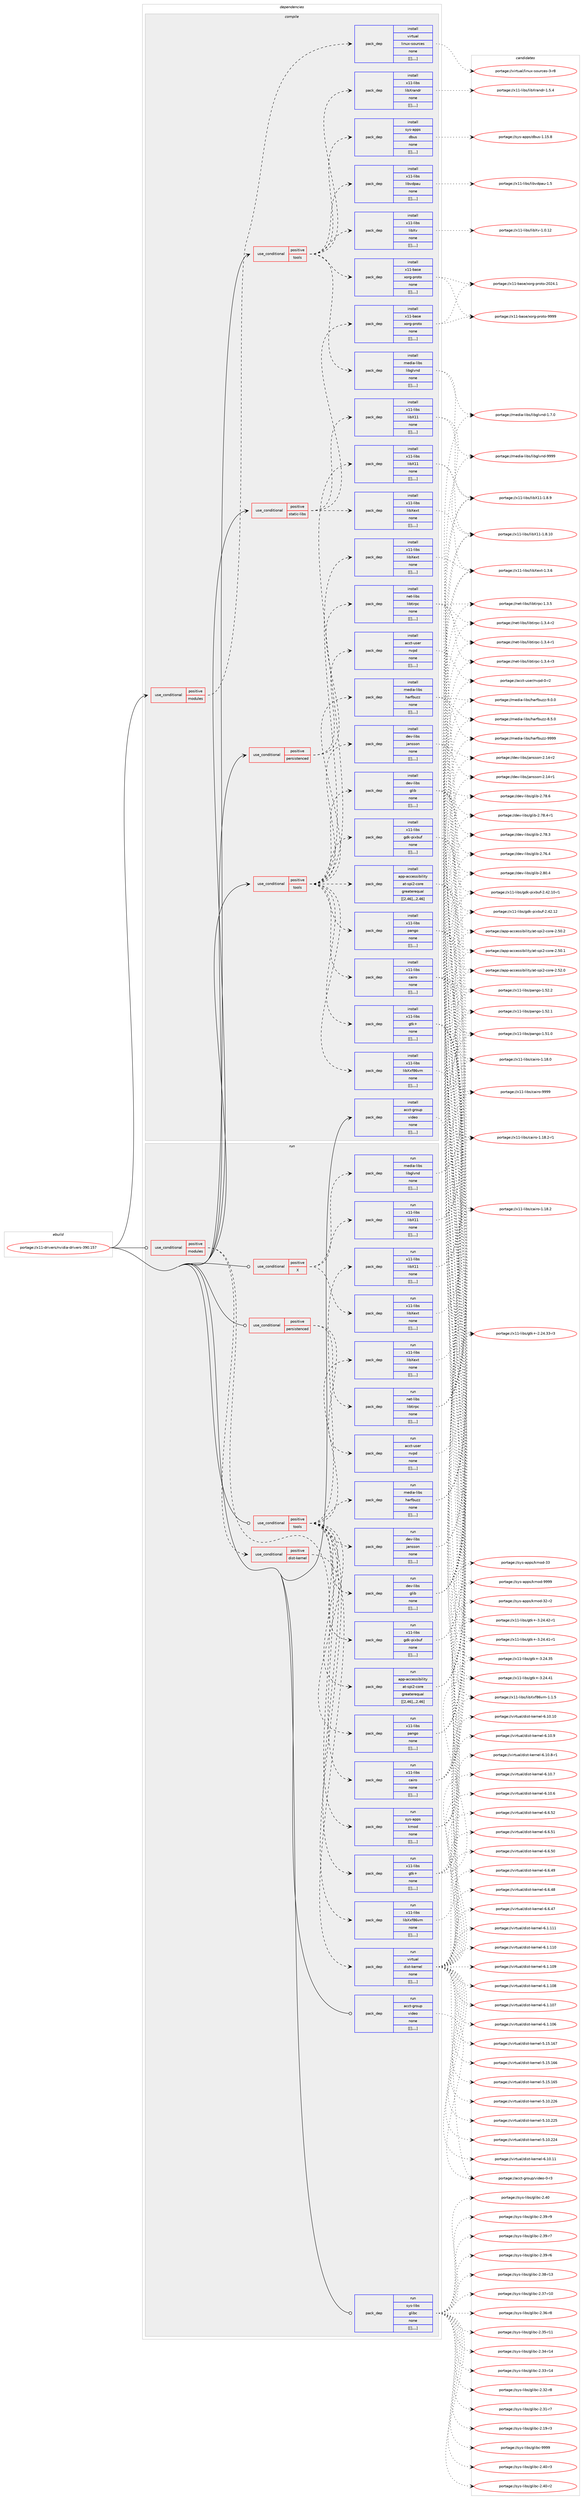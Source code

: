 digraph prolog {

# *************
# Graph options
# *************

newrank=true;
concentrate=true;
compound=true;
graph [rankdir=LR,fontname=Helvetica,fontsize=10,ranksep=1.5];#, ranksep=2.5, nodesep=0.2];
edge  [arrowhead=vee];
node  [fontname=Helvetica,fontsize=10];

# **********
# The ebuild
# **********

subgraph cluster_leftcol {
color=gray;
label=<<i>ebuild</i>>;
id [label="portage://x11-drivers/nvidia-drivers-390.157", color=red, width=4, href="../x11-drivers/nvidia-drivers-390.157.svg"];
}

# ****************
# The dependencies
# ****************

subgraph cluster_midcol {
color=gray;
label=<<i>dependencies</i>>;
subgraph cluster_compile {
fillcolor="#eeeeee";
style=filled;
label=<<i>compile</i>>;
subgraph cond126677 {
dependency470226 [label=<<TABLE BORDER="0" CELLBORDER="1" CELLSPACING="0" CELLPADDING="4"><TR><TD ROWSPAN="3" CELLPADDING="10">use_conditional</TD></TR><TR><TD>positive</TD></TR><TR><TD>modules</TD></TR></TABLE>>, shape=none, color=red];
subgraph pack340152 {
dependency470227 [label=<<TABLE BORDER="0" CELLBORDER="1" CELLSPACING="0" CELLPADDING="4" WIDTH="220"><TR><TD ROWSPAN="6" CELLPADDING="30">pack_dep</TD></TR><TR><TD WIDTH="110">install</TD></TR><TR><TD>virtual</TD></TR><TR><TD>linux-sources</TD></TR><TR><TD>none</TD></TR><TR><TD>[[],,,,]</TD></TR></TABLE>>, shape=none, color=blue];
}
dependency470226:e -> dependency470227:w [weight=20,style="dashed",arrowhead="vee"];
}
id:e -> dependency470226:w [weight=20,style="solid",arrowhead="vee"];
subgraph cond126678 {
dependency470228 [label=<<TABLE BORDER="0" CELLBORDER="1" CELLSPACING="0" CELLPADDING="4"><TR><TD ROWSPAN="3" CELLPADDING="10">use_conditional</TD></TR><TR><TD>positive</TD></TR><TR><TD>persistenced</TD></TR></TABLE>>, shape=none, color=red];
subgraph pack340153 {
dependency470229 [label=<<TABLE BORDER="0" CELLBORDER="1" CELLSPACING="0" CELLPADDING="4" WIDTH="220"><TR><TD ROWSPAN="6" CELLPADDING="30">pack_dep</TD></TR><TR><TD WIDTH="110">install</TD></TR><TR><TD>acct-user</TD></TR><TR><TD>nvpd</TD></TR><TR><TD>none</TD></TR><TR><TD>[[],,,,]</TD></TR></TABLE>>, shape=none, color=blue];
}
dependency470228:e -> dependency470229:w [weight=20,style="dashed",arrowhead="vee"];
subgraph pack340154 {
dependency470230 [label=<<TABLE BORDER="0" CELLBORDER="1" CELLSPACING="0" CELLPADDING="4" WIDTH="220"><TR><TD ROWSPAN="6" CELLPADDING="30">pack_dep</TD></TR><TR><TD WIDTH="110">install</TD></TR><TR><TD>net-libs</TD></TR><TR><TD>libtirpc</TD></TR><TR><TD>none</TD></TR><TR><TD>[[],,,,]</TD></TR></TABLE>>, shape=none, color=blue];
}
dependency470228:e -> dependency470230:w [weight=20,style="dashed",arrowhead="vee"];
}
id:e -> dependency470228:w [weight=20,style="solid",arrowhead="vee"];
subgraph cond126679 {
dependency470231 [label=<<TABLE BORDER="0" CELLBORDER="1" CELLSPACING="0" CELLPADDING="4"><TR><TD ROWSPAN="3" CELLPADDING="10">use_conditional</TD></TR><TR><TD>positive</TD></TR><TR><TD>static-libs</TD></TR></TABLE>>, shape=none, color=red];
subgraph pack340155 {
dependency470232 [label=<<TABLE BORDER="0" CELLBORDER="1" CELLSPACING="0" CELLPADDING="4" WIDTH="220"><TR><TD ROWSPAN="6" CELLPADDING="30">pack_dep</TD></TR><TR><TD WIDTH="110">install</TD></TR><TR><TD>x11-base</TD></TR><TR><TD>xorg-proto</TD></TR><TR><TD>none</TD></TR><TR><TD>[[],,,,]</TD></TR></TABLE>>, shape=none, color=blue];
}
dependency470231:e -> dependency470232:w [weight=20,style="dashed",arrowhead="vee"];
subgraph pack340156 {
dependency470233 [label=<<TABLE BORDER="0" CELLBORDER="1" CELLSPACING="0" CELLPADDING="4" WIDTH="220"><TR><TD ROWSPAN="6" CELLPADDING="30">pack_dep</TD></TR><TR><TD WIDTH="110">install</TD></TR><TR><TD>x11-libs</TD></TR><TR><TD>libX11</TD></TR><TR><TD>none</TD></TR><TR><TD>[[],,,,]</TD></TR></TABLE>>, shape=none, color=blue];
}
dependency470231:e -> dependency470233:w [weight=20,style="dashed",arrowhead="vee"];
subgraph pack340157 {
dependency470234 [label=<<TABLE BORDER="0" CELLBORDER="1" CELLSPACING="0" CELLPADDING="4" WIDTH="220"><TR><TD ROWSPAN="6" CELLPADDING="30">pack_dep</TD></TR><TR><TD WIDTH="110">install</TD></TR><TR><TD>x11-libs</TD></TR><TR><TD>libXext</TD></TR><TR><TD>none</TD></TR><TR><TD>[[],,,,]</TD></TR></TABLE>>, shape=none, color=blue];
}
dependency470231:e -> dependency470234:w [weight=20,style="dashed",arrowhead="vee"];
}
id:e -> dependency470231:w [weight=20,style="solid",arrowhead="vee"];
subgraph cond126680 {
dependency470235 [label=<<TABLE BORDER="0" CELLBORDER="1" CELLSPACING="0" CELLPADDING="4"><TR><TD ROWSPAN="3" CELLPADDING="10">use_conditional</TD></TR><TR><TD>positive</TD></TR><TR><TD>tools</TD></TR></TABLE>>, shape=none, color=red];
subgraph pack340158 {
dependency470236 [label=<<TABLE BORDER="0" CELLBORDER="1" CELLSPACING="0" CELLPADDING="4" WIDTH="220"><TR><TD ROWSPAN="6" CELLPADDING="30">pack_dep</TD></TR><TR><TD WIDTH="110">install</TD></TR><TR><TD>app-accessibility</TD></TR><TR><TD>at-spi2-core</TD></TR><TR><TD>greaterequal</TD></TR><TR><TD>[[2,46],,,2.46]</TD></TR></TABLE>>, shape=none, color=blue];
}
dependency470235:e -> dependency470236:w [weight=20,style="dashed",arrowhead="vee"];
subgraph pack340159 {
dependency470237 [label=<<TABLE BORDER="0" CELLBORDER="1" CELLSPACING="0" CELLPADDING="4" WIDTH="220"><TR><TD ROWSPAN="6" CELLPADDING="30">pack_dep</TD></TR><TR><TD WIDTH="110">install</TD></TR><TR><TD>dev-libs</TD></TR><TR><TD>glib</TD></TR><TR><TD>none</TD></TR><TR><TD>[[],,,,]</TD></TR></TABLE>>, shape=none, color=blue];
}
dependency470235:e -> dependency470237:w [weight=20,style="dashed",arrowhead="vee"];
subgraph pack340160 {
dependency470238 [label=<<TABLE BORDER="0" CELLBORDER="1" CELLSPACING="0" CELLPADDING="4" WIDTH="220"><TR><TD ROWSPAN="6" CELLPADDING="30">pack_dep</TD></TR><TR><TD WIDTH="110">install</TD></TR><TR><TD>dev-libs</TD></TR><TR><TD>jansson</TD></TR><TR><TD>none</TD></TR><TR><TD>[[],,,,]</TD></TR></TABLE>>, shape=none, color=blue];
}
dependency470235:e -> dependency470238:w [weight=20,style="dashed",arrowhead="vee"];
subgraph pack340161 {
dependency470239 [label=<<TABLE BORDER="0" CELLBORDER="1" CELLSPACING="0" CELLPADDING="4" WIDTH="220"><TR><TD ROWSPAN="6" CELLPADDING="30">pack_dep</TD></TR><TR><TD WIDTH="110">install</TD></TR><TR><TD>media-libs</TD></TR><TR><TD>harfbuzz</TD></TR><TR><TD>none</TD></TR><TR><TD>[[],,,,]</TD></TR></TABLE>>, shape=none, color=blue];
}
dependency470235:e -> dependency470239:w [weight=20,style="dashed",arrowhead="vee"];
subgraph pack340162 {
dependency470240 [label=<<TABLE BORDER="0" CELLBORDER="1" CELLSPACING="0" CELLPADDING="4" WIDTH="220"><TR><TD ROWSPAN="6" CELLPADDING="30">pack_dep</TD></TR><TR><TD WIDTH="110">install</TD></TR><TR><TD>x11-libs</TD></TR><TR><TD>cairo</TD></TR><TR><TD>none</TD></TR><TR><TD>[[],,,,]</TD></TR></TABLE>>, shape=none, color=blue];
}
dependency470235:e -> dependency470240:w [weight=20,style="dashed",arrowhead="vee"];
subgraph pack340163 {
dependency470241 [label=<<TABLE BORDER="0" CELLBORDER="1" CELLSPACING="0" CELLPADDING="4" WIDTH="220"><TR><TD ROWSPAN="6" CELLPADDING="30">pack_dep</TD></TR><TR><TD WIDTH="110">install</TD></TR><TR><TD>x11-libs</TD></TR><TR><TD>gdk-pixbuf</TD></TR><TR><TD>none</TD></TR><TR><TD>[[],,,,]</TD></TR></TABLE>>, shape=none, color=blue];
}
dependency470235:e -> dependency470241:w [weight=20,style="dashed",arrowhead="vee"];
subgraph pack340164 {
dependency470242 [label=<<TABLE BORDER="0" CELLBORDER="1" CELLSPACING="0" CELLPADDING="4" WIDTH="220"><TR><TD ROWSPAN="6" CELLPADDING="30">pack_dep</TD></TR><TR><TD WIDTH="110">install</TD></TR><TR><TD>x11-libs</TD></TR><TR><TD>gtk+</TD></TR><TR><TD>none</TD></TR><TR><TD>[[],,,,]</TD></TR></TABLE>>, shape=none, color=blue];
}
dependency470235:e -> dependency470242:w [weight=20,style="dashed",arrowhead="vee"];
subgraph pack340165 {
dependency470243 [label=<<TABLE BORDER="0" CELLBORDER="1" CELLSPACING="0" CELLPADDING="4" WIDTH="220"><TR><TD ROWSPAN="6" CELLPADDING="30">pack_dep</TD></TR><TR><TD WIDTH="110">install</TD></TR><TR><TD>x11-libs</TD></TR><TR><TD>libX11</TD></TR><TR><TD>none</TD></TR><TR><TD>[[],,,,]</TD></TR></TABLE>>, shape=none, color=blue];
}
dependency470235:e -> dependency470243:w [weight=20,style="dashed",arrowhead="vee"];
subgraph pack340166 {
dependency470244 [label=<<TABLE BORDER="0" CELLBORDER="1" CELLSPACING="0" CELLPADDING="4" WIDTH="220"><TR><TD ROWSPAN="6" CELLPADDING="30">pack_dep</TD></TR><TR><TD WIDTH="110">install</TD></TR><TR><TD>x11-libs</TD></TR><TR><TD>libXext</TD></TR><TR><TD>none</TD></TR><TR><TD>[[],,,,]</TD></TR></TABLE>>, shape=none, color=blue];
}
dependency470235:e -> dependency470244:w [weight=20,style="dashed",arrowhead="vee"];
subgraph pack340167 {
dependency470245 [label=<<TABLE BORDER="0" CELLBORDER="1" CELLSPACING="0" CELLPADDING="4" WIDTH="220"><TR><TD ROWSPAN="6" CELLPADDING="30">pack_dep</TD></TR><TR><TD WIDTH="110">install</TD></TR><TR><TD>x11-libs</TD></TR><TR><TD>libXxf86vm</TD></TR><TR><TD>none</TD></TR><TR><TD>[[],,,,]</TD></TR></TABLE>>, shape=none, color=blue];
}
dependency470235:e -> dependency470245:w [weight=20,style="dashed",arrowhead="vee"];
subgraph pack340168 {
dependency470246 [label=<<TABLE BORDER="0" CELLBORDER="1" CELLSPACING="0" CELLPADDING="4" WIDTH="220"><TR><TD ROWSPAN="6" CELLPADDING="30">pack_dep</TD></TR><TR><TD WIDTH="110">install</TD></TR><TR><TD>x11-libs</TD></TR><TR><TD>pango</TD></TR><TR><TD>none</TD></TR><TR><TD>[[],,,,]</TD></TR></TABLE>>, shape=none, color=blue];
}
dependency470235:e -> dependency470246:w [weight=20,style="dashed",arrowhead="vee"];
}
id:e -> dependency470235:w [weight=20,style="solid",arrowhead="vee"];
subgraph cond126681 {
dependency470247 [label=<<TABLE BORDER="0" CELLBORDER="1" CELLSPACING="0" CELLPADDING="4"><TR><TD ROWSPAN="3" CELLPADDING="10">use_conditional</TD></TR><TR><TD>positive</TD></TR><TR><TD>tools</TD></TR></TABLE>>, shape=none, color=red];
subgraph pack340169 {
dependency470248 [label=<<TABLE BORDER="0" CELLBORDER="1" CELLSPACING="0" CELLPADDING="4" WIDTH="220"><TR><TD ROWSPAN="6" CELLPADDING="30">pack_dep</TD></TR><TR><TD WIDTH="110">install</TD></TR><TR><TD>media-libs</TD></TR><TR><TD>libglvnd</TD></TR><TR><TD>none</TD></TR><TR><TD>[[],,,,]</TD></TR></TABLE>>, shape=none, color=blue];
}
dependency470247:e -> dependency470248:w [weight=20,style="dashed",arrowhead="vee"];
subgraph pack340170 {
dependency470249 [label=<<TABLE BORDER="0" CELLBORDER="1" CELLSPACING="0" CELLPADDING="4" WIDTH="220"><TR><TD ROWSPAN="6" CELLPADDING="30">pack_dep</TD></TR><TR><TD WIDTH="110">install</TD></TR><TR><TD>sys-apps</TD></TR><TR><TD>dbus</TD></TR><TR><TD>none</TD></TR><TR><TD>[[],,,,]</TD></TR></TABLE>>, shape=none, color=blue];
}
dependency470247:e -> dependency470249:w [weight=20,style="dashed",arrowhead="vee"];
subgraph pack340171 {
dependency470250 [label=<<TABLE BORDER="0" CELLBORDER="1" CELLSPACING="0" CELLPADDING="4" WIDTH="220"><TR><TD ROWSPAN="6" CELLPADDING="30">pack_dep</TD></TR><TR><TD WIDTH="110">install</TD></TR><TR><TD>x11-base</TD></TR><TR><TD>xorg-proto</TD></TR><TR><TD>none</TD></TR><TR><TD>[[],,,,]</TD></TR></TABLE>>, shape=none, color=blue];
}
dependency470247:e -> dependency470250:w [weight=20,style="dashed",arrowhead="vee"];
subgraph pack340172 {
dependency470251 [label=<<TABLE BORDER="0" CELLBORDER="1" CELLSPACING="0" CELLPADDING="4" WIDTH="220"><TR><TD ROWSPAN="6" CELLPADDING="30">pack_dep</TD></TR><TR><TD WIDTH="110">install</TD></TR><TR><TD>x11-libs</TD></TR><TR><TD>libXrandr</TD></TR><TR><TD>none</TD></TR><TR><TD>[[],,,,]</TD></TR></TABLE>>, shape=none, color=blue];
}
dependency470247:e -> dependency470251:w [weight=20,style="dashed",arrowhead="vee"];
subgraph pack340173 {
dependency470252 [label=<<TABLE BORDER="0" CELLBORDER="1" CELLSPACING="0" CELLPADDING="4" WIDTH="220"><TR><TD ROWSPAN="6" CELLPADDING="30">pack_dep</TD></TR><TR><TD WIDTH="110">install</TD></TR><TR><TD>x11-libs</TD></TR><TR><TD>libXv</TD></TR><TR><TD>none</TD></TR><TR><TD>[[],,,,]</TD></TR></TABLE>>, shape=none, color=blue];
}
dependency470247:e -> dependency470252:w [weight=20,style="dashed",arrowhead="vee"];
subgraph pack340174 {
dependency470253 [label=<<TABLE BORDER="0" CELLBORDER="1" CELLSPACING="0" CELLPADDING="4" WIDTH="220"><TR><TD ROWSPAN="6" CELLPADDING="30">pack_dep</TD></TR><TR><TD WIDTH="110">install</TD></TR><TR><TD>x11-libs</TD></TR><TR><TD>libvdpau</TD></TR><TR><TD>none</TD></TR><TR><TD>[[],,,,]</TD></TR></TABLE>>, shape=none, color=blue];
}
dependency470247:e -> dependency470253:w [weight=20,style="dashed",arrowhead="vee"];
}
id:e -> dependency470247:w [weight=20,style="solid",arrowhead="vee"];
subgraph pack340175 {
dependency470254 [label=<<TABLE BORDER="0" CELLBORDER="1" CELLSPACING="0" CELLPADDING="4" WIDTH="220"><TR><TD ROWSPAN="6" CELLPADDING="30">pack_dep</TD></TR><TR><TD WIDTH="110">install</TD></TR><TR><TD>acct-group</TD></TR><TR><TD>video</TD></TR><TR><TD>none</TD></TR><TR><TD>[[],,,,]</TD></TR></TABLE>>, shape=none, color=blue];
}
id:e -> dependency470254:w [weight=20,style="solid",arrowhead="vee"];
}
subgraph cluster_compileandrun {
fillcolor="#eeeeee";
style=filled;
label=<<i>compile and run</i>>;
}
subgraph cluster_run {
fillcolor="#eeeeee";
style=filled;
label=<<i>run</i>>;
subgraph cond126682 {
dependency470255 [label=<<TABLE BORDER="0" CELLBORDER="1" CELLSPACING="0" CELLPADDING="4"><TR><TD ROWSPAN="3" CELLPADDING="10">use_conditional</TD></TR><TR><TD>positive</TD></TR><TR><TD>X</TD></TR></TABLE>>, shape=none, color=red];
subgraph pack340176 {
dependency470256 [label=<<TABLE BORDER="0" CELLBORDER="1" CELLSPACING="0" CELLPADDING="4" WIDTH="220"><TR><TD ROWSPAN="6" CELLPADDING="30">pack_dep</TD></TR><TR><TD WIDTH="110">run</TD></TR><TR><TD>media-libs</TD></TR><TR><TD>libglvnd</TD></TR><TR><TD>none</TD></TR><TR><TD>[[],,,,]</TD></TR></TABLE>>, shape=none, color=blue];
}
dependency470255:e -> dependency470256:w [weight=20,style="dashed",arrowhead="vee"];
subgraph pack340177 {
dependency470257 [label=<<TABLE BORDER="0" CELLBORDER="1" CELLSPACING="0" CELLPADDING="4" WIDTH="220"><TR><TD ROWSPAN="6" CELLPADDING="30">pack_dep</TD></TR><TR><TD WIDTH="110">run</TD></TR><TR><TD>x11-libs</TD></TR><TR><TD>libX11</TD></TR><TR><TD>none</TD></TR><TR><TD>[[],,,,]</TD></TR></TABLE>>, shape=none, color=blue];
}
dependency470255:e -> dependency470257:w [weight=20,style="dashed",arrowhead="vee"];
subgraph pack340178 {
dependency470258 [label=<<TABLE BORDER="0" CELLBORDER="1" CELLSPACING="0" CELLPADDING="4" WIDTH="220"><TR><TD ROWSPAN="6" CELLPADDING="30">pack_dep</TD></TR><TR><TD WIDTH="110">run</TD></TR><TR><TD>x11-libs</TD></TR><TR><TD>libXext</TD></TR><TR><TD>none</TD></TR><TR><TD>[[],,,,]</TD></TR></TABLE>>, shape=none, color=blue];
}
dependency470255:e -> dependency470258:w [weight=20,style="dashed",arrowhead="vee"];
}
id:e -> dependency470255:w [weight=20,style="solid",arrowhead="odot"];
subgraph cond126683 {
dependency470259 [label=<<TABLE BORDER="0" CELLBORDER="1" CELLSPACING="0" CELLPADDING="4"><TR><TD ROWSPAN="3" CELLPADDING="10">use_conditional</TD></TR><TR><TD>positive</TD></TR><TR><TD>modules</TD></TR></TABLE>>, shape=none, color=red];
subgraph pack340179 {
dependency470260 [label=<<TABLE BORDER="0" CELLBORDER="1" CELLSPACING="0" CELLPADDING="4" WIDTH="220"><TR><TD ROWSPAN="6" CELLPADDING="30">pack_dep</TD></TR><TR><TD WIDTH="110">run</TD></TR><TR><TD>sys-apps</TD></TR><TR><TD>kmod</TD></TR><TR><TD>none</TD></TR><TR><TD>[[],,,,]</TD></TR></TABLE>>, shape=none, color=blue];
}
dependency470259:e -> dependency470260:w [weight=20,style="dashed",arrowhead="vee"];
subgraph cond126684 {
dependency470261 [label=<<TABLE BORDER="0" CELLBORDER="1" CELLSPACING="0" CELLPADDING="4"><TR><TD ROWSPAN="3" CELLPADDING="10">use_conditional</TD></TR><TR><TD>positive</TD></TR><TR><TD>dist-kernel</TD></TR></TABLE>>, shape=none, color=red];
subgraph pack340180 {
dependency470262 [label=<<TABLE BORDER="0" CELLBORDER="1" CELLSPACING="0" CELLPADDING="4" WIDTH="220"><TR><TD ROWSPAN="6" CELLPADDING="30">pack_dep</TD></TR><TR><TD WIDTH="110">run</TD></TR><TR><TD>virtual</TD></TR><TR><TD>dist-kernel</TD></TR><TR><TD>none</TD></TR><TR><TD>[[],,,,]</TD></TR></TABLE>>, shape=none, color=blue];
}
dependency470261:e -> dependency470262:w [weight=20,style="dashed",arrowhead="vee"];
}
dependency470259:e -> dependency470261:w [weight=20,style="dashed",arrowhead="vee"];
}
id:e -> dependency470259:w [weight=20,style="solid",arrowhead="odot"];
subgraph cond126685 {
dependency470263 [label=<<TABLE BORDER="0" CELLBORDER="1" CELLSPACING="0" CELLPADDING="4"><TR><TD ROWSPAN="3" CELLPADDING="10">use_conditional</TD></TR><TR><TD>positive</TD></TR><TR><TD>persistenced</TD></TR></TABLE>>, shape=none, color=red];
subgraph pack340181 {
dependency470264 [label=<<TABLE BORDER="0" CELLBORDER="1" CELLSPACING="0" CELLPADDING="4" WIDTH="220"><TR><TD ROWSPAN="6" CELLPADDING="30">pack_dep</TD></TR><TR><TD WIDTH="110">run</TD></TR><TR><TD>acct-user</TD></TR><TR><TD>nvpd</TD></TR><TR><TD>none</TD></TR><TR><TD>[[],,,,]</TD></TR></TABLE>>, shape=none, color=blue];
}
dependency470263:e -> dependency470264:w [weight=20,style="dashed",arrowhead="vee"];
subgraph pack340182 {
dependency470265 [label=<<TABLE BORDER="0" CELLBORDER="1" CELLSPACING="0" CELLPADDING="4" WIDTH="220"><TR><TD ROWSPAN="6" CELLPADDING="30">pack_dep</TD></TR><TR><TD WIDTH="110">run</TD></TR><TR><TD>net-libs</TD></TR><TR><TD>libtirpc</TD></TR><TR><TD>none</TD></TR><TR><TD>[[],,,,]</TD></TR></TABLE>>, shape=none, color=blue];
}
dependency470263:e -> dependency470265:w [weight=20,style="dashed",arrowhead="vee"];
}
id:e -> dependency470263:w [weight=20,style="solid",arrowhead="odot"];
subgraph cond126686 {
dependency470266 [label=<<TABLE BORDER="0" CELLBORDER="1" CELLSPACING="0" CELLPADDING="4"><TR><TD ROWSPAN="3" CELLPADDING="10">use_conditional</TD></TR><TR><TD>positive</TD></TR><TR><TD>tools</TD></TR></TABLE>>, shape=none, color=red];
subgraph pack340183 {
dependency470267 [label=<<TABLE BORDER="0" CELLBORDER="1" CELLSPACING="0" CELLPADDING="4" WIDTH="220"><TR><TD ROWSPAN="6" CELLPADDING="30">pack_dep</TD></TR><TR><TD WIDTH="110">run</TD></TR><TR><TD>app-accessibility</TD></TR><TR><TD>at-spi2-core</TD></TR><TR><TD>greaterequal</TD></TR><TR><TD>[[2,46],,,2.46]</TD></TR></TABLE>>, shape=none, color=blue];
}
dependency470266:e -> dependency470267:w [weight=20,style="dashed",arrowhead="vee"];
subgraph pack340184 {
dependency470268 [label=<<TABLE BORDER="0" CELLBORDER="1" CELLSPACING="0" CELLPADDING="4" WIDTH="220"><TR><TD ROWSPAN="6" CELLPADDING="30">pack_dep</TD></TR><TR><TD WIDTH="110">run</TD></TR><TR><TD>dev-libs</TD></TR><TR><TD>glib</TD></TR><TR><TD>none</TD></TR><TR><TD>[[],,,,]</TD></TR></TABLE>>, shape=none, color=blue];
}
dependency470266:e -> dependency470268:w [weight=20,style="dashed",arrowhead="vee"];
subgraph pack340185 {
dependency470269 [label=<<TABLE BORDER="0" CELLBORDER="1" CELLSPACING="0" CELLPADDING="4" WIDTH="220"><TR><TD ROWSPAN="6" CELLPADDING="30">pack_dep</TD></TR><TR><TD WIDTH="110">run</TD></TR><TR><TD>dev-libs</TD></TR><TR><TD>jansson</TD></TR><TR><TD>none</TD></TR><TR><TD>[[],,,,]</TD></TR></TABLE>>, shape=none, color=blue];
}
dependency470266:e -> dependency470269:w [weight=20,style="dashed",arrowhead="vee"];
subgraph pack340186 {
dependency470270 [label=<<TABLE BORDER="0" CELLBORDER="1" CELLSPACING="0" CELLPADDING="4" WIDTH="220"><TR><TD ROWSPAN="6" CELLPADDING="30">pack_dep</TD></TR><TR><TD WIDTH="110">run</TD></TR><TR><TD>media-libs</TD></TR><TR><TD>harfbuzz</TD></TR><TR><TD>none</TD></TR><TR><TD>[[],,,,]</TD></TR></TABLE>>, shape=none, color=blue];
}
dependency470266:e -> dependency470270:w [weight=20,style="dashed",arrowhead="vee"];
subgraph pack340187 {
dependency470271 [label=<<TABLE BORDER="0" CELLBORDER="1" CELLSPACING="0" CELLPADDING="4" WIDTH="220"><TR><TD ROWSPAN="6" CELLPADDING="30">pack_dep</TD></TR><TR><TD WIDTH="110">run</TD></TR><TR><TD>x11-libs</TD></TR><TR><TD>cairo</TD></TR><TR><TD>none</TD></TR><TR><TD>[[],,,,]</TD></TR></TABLE>>, shape=none, color=blue];
}
dependency470266:e -> dependency470271:w [weight=20,style="dashed",arrowhead="vee"];
subgraph pack340188 {
dependency470272 [label=<<TABLE BORDER="0" CELLBORDER="1" CELLSPACING="0" CELLPADDING="4" WIDTH="220"><TR><TD ROWSPAN="6" CELLPADDING="30">pack_dep</TD></TR><TR><TD WIDTH="110">run</TD></TR><TR><TD>x11-libs</TD></TR><TR><TD>gdk-pixbuf</TD></TR><TR><TD>none</TD></TR><TR><TD>[[],,,,]</TD></TR></TABLE>>, shape=none, color=blue];
}
dependency470266:e -> dependency470272:w [weight=20,style="dashed",arrowhead="vee"];
subgraph pack340189 {
dependency470273 [label=<<TABLE BORDER="0" CELLBORDER="1" CELLSPACING="0" CELLPADDING="4" WIDTH="220"><TR><TD ROWSPAN="6" CELLPADDING="30">pack_dep</TD></TR><TR><TD WIDTH="110">run</TD></TR><TR><TD>x11-libs</TD></TR><TR><TD>gtk+</TD></TR><TR><TD>none</TD></TR><TR><TD>[[],,,,]</TD></TR></TABLE>>, shape=none, color=blue];
}
dependency470266:e -> dependency470273:w [weight=20,style="dashed",arrowhead="vee"];
subgraph pack340190 {
dependency470274 [label=<<TABLE BORDER="0" CELLBORDER="1" CELLSPACING="0" CELLPADDING="4" WIDTH="220"><TR><TD ROWSPAN="6" CELLPADDING="30">pack_dep</TD></TR><TR><TD WIDTH="110">run</TD></TR><TR><TD>x11-libs</TD></TR><TR><TD>libX11</TD></TR><TR><TD>none</TD></TR><TR><TD>[[],,,,]</TD></TR></TABLE>>, shape=none, color=blue];
}
dependency470266:e -> dependency470274:w [weight=20,style="dashed",arrowhead="vee"];
subgraph pack340191 {
dependency470275 [label=<<TABLE BORDER="0" CELLBORDER="1" CELLSPACING="0" CELLPADDING="4" WIDTH="220"><TR><TD ROWSPAN="6" CELLPADDING="30">pack_dep</TD></TR><TR><TD WIDTH="110">run</TD></TR><TR><TD>x11-libs</TD></TR><TR><TD>libXext</TD></TR><TR><TD>none</TD></TR><TR><TD>[[],,,,]</TD></TR></TABLE>>, shape=none, color=blue];
}
dependency470266:e -> dependency470275:w [weight=20,style="dashed",arrowhead="vee"];
subgraph pack340192 {
dependency470276 [label=<<TABLE BORDER="0" CELLBORDER="1" CELLSPACING="0" CELLPADDING="4" WIDTH="220"><TR><TD ROWSPAN="6" CELLPADDING="30">pack_dep</TD></TR><TR><TD WIDTH="110">run</TD></TR><TR><TD>x11-libs</TD></TR><TR><TD>libXxf86vm</TD></TR><TR><TD>none</TD></TR><TR><TD>[[],,,,]</TD></TR></TABLE>>, shape=none, color=blue];
}
dependency470266:e -> dependency470276:w [weight=20,style="dashed",arrowhead="vee"];
subgraph pack340193 {
dependency470277 [label=<<TABLE BORDER="0" CELLBORDER="1" CELLSPACING="0" CELLPADDING="4" WIDTH="220"><TR><TD ROWSPAN="6" CELLPADDING="30">pack_dep</TD></TR><TR><TD WIDTH="110">run</TD></TR><TR><TD>x11-libs</TD></TR><TR><TD>pango</TD></TR><TR><TD>none</TD></TR><TR><TD>[[],,,,]</TD></TR></TABLE>>, shape=none, color=blue];
}
dependency470266:e -> dependency470277:w [weight=20,style="dashed",arrowhead="vee"];
}
id:e -> dependency470266:w [weight=20,style="solid",arrowhead="odot"];
subgraph pack340194 {
dependency470278 [label=<<TABLE BORDER="0" CELLBORDER="1" CELLSPACING="0" CELLPADDING="4" WIDTH="220"><TR><TD ROWSPAN="6" CELLPADDING="30">pack_dep</TD></TR><TR><TD WIDTH="110">run</TD></TR><TR><TD>acct-group</TD></TR><TR><TD>video</TD></TR><TR><TD>none</TD></TR><TR><TD>[[],,,,]</TD></TR></TABLE>>, shape=none, color=blue];
}
id:e -> dependency470278:w [weight=20,style="solid",arrowhead="odot"];
subgraph pack340195 {
dependency470279 [label=<<TABLE BORDER="0" CELLBORDER="1" CELLSPACING="0" CELLPADDING="4" WIDTH="220"><TR><TD ROWSPAN="6" CELLPADDING="30">pack_dep</TD></TR><TR><TD WIDTH="110">run</TD></TR><TR><TD>sys-libs</TD></TR><TR><TD>glibc</TD></TR><TR><TD>none</TD></TR><TR><TD>[[],,,,]</TD></TR></TABLE>>, shape=none, color=blue];
}
id:e -> dependency470279:w [weight=20,style="solid",arrowhead="odot"];
}
}

# **************
# The candidates
# **************

subgraph cluster_choices {
rank=same;
color=gray;
label=<<i>candidates</i>>;

subgraph choice340152 {
color=black;
nodesep=1;
choice1181051141161179710847108105110117120451151111171149910111545514511456 [label="portage://virtual/linux-sources-3-r8", color=red, width=4,href="../virtual/linux-sources-3-r8.svg"];
dependency470227:e -> choice1181051141161179710847108105110117120451151111171149910111545514511456:w [style=dotted,weight="100"];
}
subgraph choice340153 {
color=black;
nodesep=1;
choice979999116451171151011144711011811210045484511450 [label="portage://acct-user/nvpd-0-r2", color=red, width=4,href="../acct-user/nvpd-0-r2.svg"];
dependency470229:e -> choice979999116451171151011144711011811210045484511450:w [style=dotted,weight="100"];
}
subgraph choice340154 {
color=black;
nodesep=1;
choice1101011164510810598115471081059811610511411299454946514653 [label="portage://net-libs/libtirpc-1.3.5", color=red, width=4,href="../net-libs/libtirpc-1.3.5.svg"];
choice11010111645108105981154710810598116105114112994549465146524511451 [label="portage://net-libs/libtirpc-1.3.4-r3", color=red, width=4,href="../net-libs/libtirpc-1.3.4-r3.svg"];
choice11010111645108105981154710810598116105114112994549465146524511450 [label="portage://net-libs/libtirpc-1.3.4-r2", color=red, width=4,href="../net-libs/libtirpc-1.3.4-r2.svg"];
choice11010111645108105981154710810598116105114112994549465146524511449 [label="portage://net-libs/libtirpc-1.3.4-r1", color=red, width=4,href="../net-libs/libtirpc-1.3.4-r1.svg"];
dependency470230:e -> choice1101011164510810598115471081059811610511411299454946514653:w [style=dotted,weight="100"];
dependency470230:e -> choice11010111645108105981154710810598116105114112994549465146524511451:w [style=dotted,weight="100"];
dependency470230:e -> choice11010111645108105981154710810598116105114112994549465146524511450:w [style=dotted,weight="100"];
dependency470230:e -> choice11010111645108105981154710810598116105114112994549465146524511449:w [style=dotted,weight="100"];
}
subgraph choice340155 {
color=black;
nodesep=1;
choice120494945989711510147120111114103451121141111161114557575757 [label="portage://x11-base/xorg-proto-9999", color=red, width=4,href="../x11-base/xorg-proto-9999.svg"];
choice1204949459897115101471201111141034511211411111611145504850524649 [label="portage://x11-base/xorg-proto-2024.1", color=red, width=4,href="../x11-base/xorg-proto-2024.1.svg"];
dependency470232:e -> choice120494945989711510147120111114103451121141111161114557575757:w [style=dotted,weight="100"];
dependency470232:e -> choice1204949459897115101471201111141034511211411111611145504850524649:w [style=dotted,weight="100"];
}
subgraph choice340156 {
color=black;
nodesep=1;
choice12049494510810598115471081059888494945494656464948 [label="portage://x11-libs/libX11-1.8.10", color=red, width=4,href="../x11-libs/libX11-1.8.10.svg"];
choice120494945108105981154710810598884949454946564657 [label="portage://x11-libs/libX11-1.8.9", color=red, width=4,href="../x11-libs/libX11-1.8.9.svg"];
dependency470233:e -> choice12049494510810598115471081059888494945494656464948:w [style=dotted,weight="100"];
dependency470233:e -> choice120494945108105981154710810598884949454946564657:w [style=dotted,weight="100"];
}
subgraph choice340157 {
color=black;
nodesep=1;
choice12049494510810598115471081059888101120116454946514654 [label="portage://x11-libs/libXext-1.3.6", color=red, width=4,href="../x11-libs/libXext-1.3.6.svg"];
dependency470234:e -> choice12049494510810598115471081059888101120116454946514654:w [style=dotted,weight="100"];
}
subgraph choice340158 {
color=black;
nodesep=1;
choice97112112459799991011151151059810510810511612147971164511511210550459911111410145504653504648 [label="portage://app-accessibility/at-spi2-core-2.52.0", color=red, width=4,href="../app-accessibility/at-spi2-core-2.52.0.svg"];
choice97112112459799991011151151059810510810511612147971164511511210550459911111410145504653484650 [label="portage://app-accessibility/at-spi2-core-2.50.2", color=red, width=4,href="../app-accessibility/at-spi2-core-2.50.2.svg"];
choice97112112459799991011151151059810510810511612147971164511511210550459911111410145504653484649 [label="portage://app-accessibility/at-spi2-core-2.50.1", color=red, width=4,href="../app-accessibility/at-spi2-core-2.50.1.svg"];
dependency470236:e -> choice97112112459799991011151151059810510810511612147971164511511210550459911111410145504653504648:w [style=dotted,weight="100"];
dependency470236:e -> choice97112112459799991011151151059810510810511612147971164511511210550459911111410145504653484650:w [style=dotted,weight="100"];
dependency470236:e -> choice97112112459799991011151151059810510810511612147971164511511210550459911111410145504653484649:w [style=dotted,weight="100"];
}
subgraph choice340159 {
color=black;
nodesep=1;
choice1001011184510810598115471031081059845504656484652 [label="portage://dev-libs/glib-2.80.4", color=red, width=4,href="../dev-libs/glib-2.80.4.svg"];
choice1001011184510810598115471031081059845504655564654 [label="portage://dev-libs/glib-2.78.6", color=red, width=4,href="../dev-libs/glib-2.78.6.svg"];
choice10010111845108105981154710310810598455046555646524511449 [label="portage://dev-libs/glib-2.78.4-r1", color=red, width=4,href="../dev-libs/glib-2.78.4-r1.svg"];
choice1001011184510810598115471031081059845504655564651 [label="portage://dev-libs/glib-2.78.3", color=red, width=4,href="../dev-libs/glib-2.78.3.svg"];
choice1001011184510810598115471031081059845504655544652 [label="portage://dev-libs/glib-2.76.4", color=red, width=4,href="../dev-libs/glib-2.76.4.svg"];
dependency470237:e -> choice1001011184510810598115471031081059845504656484652:w [style=dotted,weight="100"];
dependency470237:e -> choice1001011184510810598115471031081059845504655564654:w [style=dotted,weight="100"];
dependency470237:e -> choice10010111845108105981154710310810598455046555646524511449:w [style=dotted,weight="100"];
dependency470237:e -> choice1001011184510810598115471031081059845504655564651:w [style=dotted,weight="100"];
dependency470237:e -> choice1001011184510810598115471031081059845504655544652:w [style=dotted,weight="100"];
}
subgraph choice340160 {
color=black;
nodesep=1;
choice1001011184510810598115471069711011511511111045504649524511450 [label="portage://dev-libs/jansson-2.14-r2", color=red, width=4,href="../dev-libs/jansson-2.14-r2.svg"];
choice1001011184510810598115471069711011511511111045504649524511449 [label="portage://dev-libs/jansson-2.14-r1", color=red, width=4,href="../dev-libs/jansson-2.14-r1.svg"];
dependency470238:e -> choice1001011184510810598115471069711011511511111045504649524511450:w [style=dotted,weight="100"];
dependency470238:e -> choice1001011184510810598115471069711011511511111045504649524511449:w [style=dotted,weight="100"];
}
subgraph choice340161 {
color=black;
nodesep=1;
choice1091011001059745108105981154710497114102981171221224557575757 [label="portage://media-libs/harfbuzz-9999", color=red, width=4,href="../media-libs/harfbuzz-9999.svg"];
choice109101100105974510810598115471049711410298117122122455746484648 [label="portage://media-libs/harfbuzz-9.0.0", color=red, width=4,href="../media-libs/harfbuzz-9.0.0.svg"];
choice109101100105974510810598115471049711410298117122122455646534648 [label="portage://media-libs/harfbuzz-8.5.0", color=red, width=4,href="../media-libs/harfbuzz-8.5.0.svg"];
dependency470239:e -> choice1091011001059745108105981154710497114102981171221224557575757:w [style=dotted,weight="100"];
dependency470239:e -> choice109101100105974510810598115471049711410298117122122455746484648:w [style=dotted,weight="100"];
dependency470239:e -> choice109101100105974510810598115471049711410298117122122455646534648:w [style=dotted,weight="100"];
}
subgraph choice340162 {
color=black;
nodesep=1;
choice120494945108105981154799971051141114557575757 [label="portage://x11-libs/cairo-9999", color=red, width=4,href="../x11-libs/cairo-9999.svg"];
choice12049494510810598115479997105114111454946495646504511449 [label="portage://x11-libs/cairo-1.18.2-r1", color=red, width=4,href="../x11-libs/cairo-1.18.2-r1.svg"];
choice1204949451081059811547999710511411145494649564650 [label="portage://x11-libs/cairo-1.18.2", color=red, width=4,href="../x11-libs/cairo-1.18.2.svg"];
choice1204949451081059811547999710511411145494649564648 [label="portage://x11-libs/cairo-1.18.0", color=red, width=4,href="../x11-libs/cairo-1.18.0.svg"];
dependency470240:e -> choice120494945108105981154799971051141114557575757:w [style=dotted,weight="100"];
dependency470240:e -> choice12049494510810598115479997105114111454946495646504511449:w [style=dotted,weight="100"];
dependency470240:e -> choice1204949451081059811547999710511411145494649564650:w [style=dotted,weight="100"];
dependency470240:e -> choice1204949451081059811547999710511411145494649564648:w [style=dotted,weight="100"];
}
subgraph choice340163 {
color=black;
nodesep=1;
choice120494945108105981154710310010745112105120981171024550465250464950 [label="portage://x11-libs/gdk-pixbuf-2.42.12", color=red, width=4,href="../x11-libs/gdk-pixbuf-2.42.12.svg"];
choice1204949451081059811547103100107451121051209811710245504652504649484511449 [label="portage://x11-libs/gdk-pixbuf-2.42.10-r1", color=red, width=4,href="../x11-libs/gdk-pixbuf-2.42.10-r1.svg"];
dependency470241:e -> choice120494945108105981154710310010745112105120981171024550465250464950:w [style=dotted,weight="100"];
dependency470241:e -> choice1204949451081059811547103100107451121051209811710245504652504649484511449:w [style=dotted,weight="100"];
}
subgraph choice340164 {
color=black;
nodesep=1;
choice12049494510810598115471031161074345514650524652504511449 [label="portage://x11-libs/gtk+-3.24.42-r1", color=red, width=4,href="../x11-libs/gtk+-3.24.42-r1.svg"];
choice12049494510810598115471031161074345514650524652494511449 [label="portage://x11-libs/gtk+-3.24.41-r1", color=red, width=4,href="../x11-libs/gtk+-3.24.41-r1.svg"];
choice1204949451081059811547103116107434551465052465249 [label="portage://x11-libs/gtk+-3.24.41", color=red, width=4,href="../x11-libs/gtk+-3.24.41.svg"];
choice1204949451081059811547103116107434551465052465153 [label="portage://x11-libs/gtk+-3.24.35", color=red, width=4,href="../x11-libs/gtk+-3.24.35.svg"];
choice12049494510810598115471031161074345504650524651514511451 [label="portage://x11-libs/gtk+-2.24.33-r3", color=red, width=4,href="../x11-libs/gtk+-2.24.33-r3.svg"];
dependency470242:e -> choice12049494510810598115471031161074345514650524652504511449:w [style=dotted,weight="100"];
dependency470242:e -> choice12049494510810598115471031161074345514650524652494511449:w [style=dotted,weight="100"];
dependency470242:e -> choice1204949451081059811547103116107434551465052465249:w [style=dotted,weight="100"];
dependency470242:e -> choice1204949451081059811547103116107434551465052465153:w [style=dotted,weight="100"];
dependency470242:e -> choice12049494510810598115471031161074345504650524651514511451:w [style=dotted,weight="100"];
}
subgraph choice340165 {
color=black;
nodesep=1;
choice12049494510810598115471081059888494945494656464948 [label="portage://x11-libs/libX11-1.8.10", color=red, width=4,href="../x11-libs/libX11-1.8.10.svg"];
choice120494945108105981154710810598884949454946564657 [label="portage://x11-libs/libX11-1.8.9", color=red, width=4,href="../x11-libs/libX11-1.8.9.svg"];
dependency470243:e -> choice12049494510810598115471081059888494945494656464948:w [style=dotted,weight="100"];
dependency470243:e -> choice120494945108105981154710810598884949454946564657:w [style=dotted,weight="100"];
}
subgraph choice340166 {
color=black;
nodesep=1;
choice12049494510810598115471081059888101120116454946514654 [label="portage://x11-libs/libXext-1.3.6", color=red, width=4,href="../x11-libs/libXext-1.3.6.svg"];
dependency470244:e -> choice12049494510810598115471081059888101120116454946514654:w [style=dotted,weight="100"];
}
subgraph choice340167 {
color=black;
nodesep=1;
choice120494945108105981154710810598881201025654118109454946494653 [label="portage://x11-libs/libXxf86vm-1.1.5", color=red, width=4,href="../x11-libs/libXxf86vm-1.1.5.svg"];
dependency470245:e -> choice120494945108105981154710810598881201025654118109454946494653:w [style=dotted,weight="100"];
}
subgraph choice340168 {
color=black;
nodesep=1;
choice12049494510810598115471129711010311145494653504650 [label="portage://x11-libs/pango-1.52.2", color=red, width=4,href="../x11-libs/pango-1.52.2.svg"];
choice12049494510810598115471129711010311145494653504649 [label="portage://x11-libs/pango-1.52.1", color=red, width=4,href="../x11-libs/pango-1.52.1.svg"];
choice12049494510810598115471129711010311145494653494648 [label="portage://x11-libs/pango-1.51.0", color=red, width=4,href="../x11-libs/pango-1.51.0.svg"];
dependency470246:e -> choice12049494510810598115471129711010311145494653504650:w [style=dotted,weight="100"];
dependency470246:e -> choice12049494510810598115471129711010311145494653504649:w [style=dotted,weight="100"];
dependency470246:e -> choice12049494510810598115471129711010311145494653494648:w [style=dotted,weight="100"];
}
subgraph choice340169 {
color=black;
nodesep=1;
choice10910110010597451081059811547108105981031081181101004557575757 [label="portage://media-libs/libglvnd-9999", color=red, width=4,href="../media-libs/libglvnd-9999.svg"];
choice1091011001059745108105981154710810598103108118110100454946554648 [label="portage://media-libs/libglvnd-1.7.0", color=red, width=4,href="../media-libs/libglvnd-1.7.0.svg"];
dependency470248:e -> choice10910110010597451081059811547108105981031081181101004557575757:w [style=dotted,weight="100"];
dependency470248:e -> choice1091011001059745108105981154710810598103108118110100454946554648:w [style=dotted,weight="100"];
}
subgraph choice340170 {
color=black;
nodesep=1;
choice1151211154597112112115471009811711545494649534656 [label="portage://sys-apps/dbus-1.15.8", color=red, width=4,href="../sys-apps/dbus-1.15.8.svg"];
dependency470249:e -> choice1151211154597112112115471009811711545494649534656:w [style=dotted,weight="100"];
}
subgraph choice340171 {
color=black;
nodesep=1;
choice120494945989711510147120111114103451121141111161114557575757 [label="portage://x11-base/xorg-proto-9999", color=red, width=4,href="../x11-base/xorg-proto-9999.svg"];
choice1204949459897115101471201111141034511211411111611145504850524649 [label="portage://x11-base/xorg-proto-2024.1", color=red, width=4,href="../x11-base/xorg-proto-2024.1.svg"];
dependency470250:e -> choice120494945989711510147120111114103451121141111161114557575757:w [style=dotted,weight="100"];
dependency470250:e -> choice1204949459897115101471201111141034511211411111611145504850524649:w [style=dotted,weight="100"];
}
subgraph choice340172 {
color=black;
nodesep=1;
choice1204949451081059811547108105988811497110100114454946534652 [label="portage://x11-libs/libXrandr-1.5.4", color=red, width=4,href="../x11-libs/libXrandr-1.5.4.svg"];
dependency470251:e -> choice1204949451081059811547108105988811497110100114454946534652:w [style=dotted,weight="100"];
}
subgraph choice340173 {
color=black;
nodesep=1;
choice1204949451081059811547108105988811845494648464950 [label="portage://x11-libs/libXv-1.0.12", color=red, width=4,href="../x11-libs/libXv-1.0.12.svg"];
dependency470252:e -> choice1204949451081059811547108105988811845494648464950:w [style=dotted,weight="100"];
}
subgraph choice340174 {
color=black;
nodesep=1;
choice1204949451081059811547108105981181001129711745494653 [label="portage://x11-libs/libvdpau-1.5", color=red, width=4,href="../x11-libs/libvdpau-1.5.svg"];
dependency470253:e -> choice1204949451081059811547108105981181001129711745494653:w [style=dotted,weight="100"];
}
subgraph choice340175 {
color=black;
nodesep=1;
choice979999116451031141111171124711810510010111145484511451 [label="portage://acct-group/video-0-r3", color=red, width=4,href="../acct-group/video-0-r3.svg"];
dependency470254:e -> choice979999116451031141111171124711810510010111145484511451:w [style=dotted,weight="100"];
}
subgraph choice340176 {
color=black;
nodesep=1;
choice10910110010597451081059811547108105981031081181101004557575757 [label="portage://media-libs/libglvnd-9999", color=red, width=4,href="../media-libs/libglvnd-9999.svg"];
choice1091011001059745108105981154710810598103108118110100454946554648 [label="portage://media-libs/libglvnd-1.7.0", color=red, width=4,href="../media-libs/libglvnd-1.7.0.svg"];
dependency470256:e -> choice10910110010597451081059811547108105981031081181101004557575757:w [style=dotted,weight="100"];
dependency470256:e -> choice1091011001059745108105981154710810598103108118110100454946554648:w [style=dotted,weight="100"];
}
subgraph choice340177 {
color=black;
nodesep=1;
choice12049494510810598115471081059888494945494656464948 [label="portage://x11-libs/libX11-1.8.10", color=red, width=4,href="../x11-libs/libX11-1.8.10.svg"];
choice120494945108105981154710810598884949454946564657 [label="portage://x11-libs/libX11-1.8.9", color=red, width=4,href="../x11-libs/libX11-1.8.9.svg"];
dependency470257:e -> choice12049494510810598115471081059888494945494656464948:w [style=dotted,weight="100"];
dependency470257:e -> choice120494945108105981154710810598884949454946564657:w [style=dotted,weight="100"];
}
subgraph choice340178 {
color=black;
nodesep=1;
choice12049494510810598115471081059888101120116454946514654 [label="portage://x11-libs/libXext-1.3.6", color=red, width=4,href="../x11-libs/libXext-1.3.6.svg"];
dependency470258:e -> choice12049494510810598115471081059888101120116454946514654:w [style=dotted,weight="100"];
}
subgraph choice340179 {
color=black;
nodesep=1;
choice1151211154597112112115471071091111004557575757 [label="portage://sys-apps/kmod-9999", color=red, width=4,href="../sys-apps/kmod-9999.svg"];
choice115121115459711211211547107109111100455151 [label="portage://sys-apps/kmod-33", color=red, width=4,href="../sys-apps/kmod-33.svg"];
choice1151211154597112112115471071091111004551504511450 [label="portage://sys-apps/kmod-32-r2", color=red, width=4,href="../sys-apps/kmod-32-r2.svg"];
dependency470260:e -> choice1151211154597112112115471071091111004557575757:w [style=dotted,weight="100"];
dependency470260:e -> choice115121115459711211211547107109111100455151:w [style=dotted,weight="100"];
dependency470260:e -> choice1151211154597112112115471071091111004551504511450:w [style=dotted,weight="100"];
}
subgraph choice340180 {
color=black;
nodesep=1;
choice1181051141161179710847100105115116451071011141101011084554464948464949 [label="portage://virtual/dist-kernel-6.10.11", color=red, width=4,href="../virtual/dist-kernel-6.10.11.svg"];
choice1181051141161179710847100105115116451071011141101011084554464948464948 [label="portage://virtual/dist-kernel-6.10.10", color=red, width=4,href="../virtual/dist-kernel-6.10.10.svg"];
choice11810511411611797108471001051151164510710111411010110845544649484657 [label="portage://virtual/dist-kernel-6.10.9", color=red, width=4,href="../virtual/dist-kernel-6.10.9.svg"];
choice118105114116117971084710010511511645107101114110101108455446494846564511449 [label="portage://virtual/dist-kernel-6.10.8-r1", color=red, width=4,href="../virtual/dist-kernel-6.10.8-r1.svg"];
choice11810511411611797108471001051151164510710111411010110845544649484655 [label="portage://virtual/dist-kernel-6.10.7", color=red, width=4,href="../virtual/dist-kernel-6.10.7.svg"];
choice11810511411611797108471001051151164510710111411010110845544649484654 [label="portage://virtual/dist-kernel-6.10.6", color=red, width=4,href="../virtual/dist-kernel-6.10.6.svg"];
choice11810511411611797108471001051151164510710111411010110845544654465350 [label="portage://virtual/dist-kernel-6.6.52", color=red, width=4,href="../virtual/dist-kernel-6.6.52.svg"];
choice11810511411611797108471001051151164510710111411010110845544654465349 [label="portage://virtual/dist-kernel-6.6.51", color=red, width=4,href="../virtual/dist-kernel-6.6.51.svg"];
choice11810511411611797108471001051151164510710111411010110845544654465348 [label="portage://virtual/dist-kernel-6.6.50", color=red, width=4,href="../virtual/dist-kernel-6.6.50.svg"];
choice11810511411611797108471001051151164510710111411010110845544654465257 [label="portage://virtual/dist-kernel-6.6.49", color=red, width=4,href="../virtual/dist-kernel-6.6.49.svg"];
choice11810511411611797108471001051151164510710111411010110845544654465256 [label="portage://virtual/dist-kernel-6.6.48", color=red, width=4,href="../virtual/dist-kernel-6.6.48.svg"];
choice11810511411611797108471001051151164510710111411010110845544654465255 [label="portage://virtual/dist-kernel-6.6.47", color=red, width=4,href="../virtual/dist-kernel-6.6.47.svg"];
choice1181051141161179710847100105115116451071011141101011084554464946494949 [label="portage://virtual/dist-kernel-6.1.111", color=red, width=4,href="../virtual/dist-kernel-6.1.111.svg"];
choice1181051141161179710847100105115116451071011141101011084554464946494948 [label="portage://virtual/dist-kernel-6.1.110", color=red, width=4,href="../virtual/dist-kernel-6.1.110.svg"];
choice1181051141161179710847100105115116451071011141101011084554464946494857 [label="portage://virtual/dist-kernel-6.1.109", color=red, width=4,href="../virtual/dist-kernel-6.1.109.svg"];
choice1181051141161179710847100105115116451071011141101011084554464946494856 [label="portage://virtual/dist-kernel-6.1.108", color=red, width=4,href="../virtual/dist-kernel-6.1.108.svg"];
choice1181051141161179710847100105115116451071011141101011084554464946494855 [label="portage://virtual/dist-kernel-6.1.107", color=red, width=4,href="../virtual/dist-kernel-6.1.107.svg"];
choice1181051141161179710847100105115116451071011141101011084554464946494854 [label="portage://virtual/dist-kernel-6.1.106", color=red, width=4,href="../virtual/dist-kernel-6.1.106.svg"];
choice118105114116117971084710010511511645107101114110101108455346495346495455 [label="portage://virtual/dist-kernel-5.15.167", color=red, width=4,href="../virtual/dist-kernel-5.15.167.svg"];
choice118105114116117971084710010511511645107101114110101108455346495346495454 [label="portage://virtual/dist-kernel-5.15.166", color=red, width=4,href="../virtual/dist-kernel-5.15.166.svg"];
choice118105114116117971084710010511511645107101114110101108455346495346495453 [label="portage://virtual/dist-kernel-5.15.165", color=red, width=4,href="../virtual/dist-kernel-5.15.165.svg"];
choice118105114116117971084710010511511645107101114110101108455346494846505054 [label="portage://virtual/dist-kernel-5.10.226", color=red, width=4,href="../virtual/dist-kernel-5.10.226.svg"];
choice118105114116117971084710010511511645107101114110101108455346494846505053 [label="portage://virtual/dist-kernel-5.10.225", color=red, width=4,href="../virtual/dist-kernel-5.10.225.svg"];
choice118105114116117971084710010511511645107101114110101108455346494846505052 [label="portage://virtual/dist-kernel-5.10.224", color=red, width=4,href="../virtual/dist-kernel-5.10.224.svg"];
dependency470262:e -> choice1181051141161179710847100105115116451071011141101011084554464948464949:w [style=dotted,weight="100"];
dependency470262:e -> choice1181051141161179710847100105115116451071011141101011084554464948464948:w [style=dotted,weight="100"];
dependency470262:e -> choice11810511411611797108471001051151164510710111411010110845544649484657:w [style=dotted,weight="100"];
dependency470262:e -> choice118105114116117971084710010511511645107101114110101108455446494846564511449:w [style=dotted,weight="100"];
dependency470262:e -> choice11810511411611797108471001051151164510710111411010110845544649484655:w [style=dotted,weight="100"];
dependency470262:e -> choice11810511411611797108471001051151164510710111411010110845544649484654:w [style=dotted,weight="100"];
dependency470262:e -> choice11810511411611797108471001051151164510710111411010110845544654465350:w [style=dotted,weight="100"];
dependency470262:e -> choice11810511411611797108471001051151164510710111411010110845544654465349:w [style=dotted,weight="100"];
dependency470262:e -> choice11810511411611797108471001051151164510710111411010110845544654465348:w [style=dotted,weight="100"];
dependency470262:e -> choice11810511411611797108471001051151164510710111411010110845544654465257:w [style=dotted,weight="100"];
dependency470262:e -> choice11810511411611797108471001051151164510710111411010110845544654465256:w [style=dotted,weight="100"];
dependency470262:e -> choice11810511411611797108471001051151164510710111411010110845544654465255:w [style=dotted,weight="100"];
dependency470262:e -> choice1181051141161179710847100105115116451071011141101011084554464946494949:w [style=dotted,weight="100"];
dependency470262:e -> choice1181051141161179710847100105115116451071011141101011084554464946494948:w [style=dotted,weight="100"];
dependency470262:e -> choice1181051141161179710847100105115116451071011141101011084554464946494857:w [style=dotted,weight="100"];
dependency470262:e -> choice1181051141161179710847100105115116451071011141101011084554464946494856:w [style=dotted,weight="100"];
dependency470262:e -> choice1181051141161179710847100105115116451071011141101011084554464946494855:w [style=dotted,weight="100"];
dependency470262:e -> choice1181051141161179710847100105115116451071011141101011084554464946494854:w [style=dotted,weight="100"];
dependency470262:e -> choice118105114116117971084710010511511645107101114110101108455346495346495455:w [style=dotted,weight="100"];
dependency470262:e -> choice118105114116117971084710010511511645107101114110101108455346495346495454:w [style=dotted,weight="100"];
dependency470262:e -> choice118105114116117971084710010511511645107101114110101108455346495346495453:w [style=dotted,weight="100"];
dependency470262:e -> choice118105114116117971084710010511511645107101114110101108455346494846505054:w [style=dotted,weight="100"];
dependency470262:e -> choice118105114116117971084710010511511645107101114110101108455346494846505053:w [style=dotted,weight="100"];
dependency470262:e -> choice118105114116117971084710010511511645107101114110101108455346494846505052:w [style=dotted,weight="100"];
}
subgraph choice340181 {
color=black;
nodesep=1;
choice979999116451171151011144711011811210045484511450 [label="portage://acct-user/nvpd-0-r2", color=red, width=4,href="../acct-user/nvpd-0-r2.svg"];
dependency470264:e -> choice979999116451171151011144711011811210045484511450:w [style=dotted,weight="100"];
}
subgraph choice340182 {
color=black;
nodesep=1;
choice1101011164510810598115471081059811610511411299454946514653 [label="portage://net-libs/libtirpc-1.3.5", color=red, width=4,href="../net-libs/libtirpc-1.3.5.svg"];
choice11010111645108105981154710810598116105114112994549465146524511451 [label="portage://net-libs/libtirpc-1.3.4-r3", color=red, width=4,href="../net-libs/libtirpc-1.3.4-r3.svg"];
choice11010111645108105981154710810598116105114112994549465146524511450 [label="portage://net-libs/libtirpc-1.3.4-r2", color=red, width=4,href="../net-libs/libtirpc-1.3.4-r2.svg"];
choice11010111645108105981154710810598116105114112994549465146524511449 [label="portage://net-libs/libtirpc-1.3.4-r1", color=red, width=4,href="../net-libs/libtirpc-1.3.4-r1.svg"];
dependency470265:e -> choice1101011164510810598115471081059811610511411299454946514653:w [style=dotted,weight="100"];
dependency470265:e -> choice11010111645108105981154710810598116105114112994549465146524511451:w [style=dotted,weight="100"];
dependency470265:e -> choice11010111645108105981154710810598116105114112994549465146524511450:w [style=dotted,weight="100"];
dependency470265:e -> choice11010111645108105981154710810598116105114112994549465146524511449:w [style=dotted,weight="100"];
}
subgraph choice340183 {
color=black;
nodesep=1;
choice97112112459799991011151151059810510810511612147971164511511210550459911111410145504653504648 [label="portage://app-accessibility/at-spi2-core-2.52.0", color=red, width=4,href="../app-accessibility/at-spi2-core-2.52.0.svg"];
choice97112112459799991011151151059810510810511612147971164511511210550459911111410145504653484650 [label="portage://app-accessibility/at-spi2-core-2.50.2", color=red, width=4,href="../app-accessibility/at-spi2-core-2.50.2.svg"];
choice97112112459799991011151151059810510810511612147971164511511210550459911111410145504653484649 [label="portage://app-accessibility/at-spi2-core-2.50.1", color=red, width=4,href="../app-accessibility/at-spi2-core-2.50.1.svg"];
dependency470267:e -> choice97112112459799991011151151059810510810511612147971164511511210550459911111410145504653504648:w [style=dotted,weight="100"];
dependency470267:e -> choice97112112459799991011151151059810510810511612147971164511511210550459911111410145504653484650:w [style=dotted,weight="100"];
dependency470267:e -> choice97112112459799991011151151059810510810511612147971164511511210550459911111410145504653484649:w [style=dotted,weight="100"];
}
subgraph choice340184 {
color=black;
nodesep=1;
choice1001011184510810598115471031081059845504656484652 [label="portage://dev-libs/glib-2.80.4", color=red, width=4,href="../dev-libs/glib-2.80.4.svg"];
choice1001011184510810598115471031081059845504655564654 [label="portage://dev-libs/glib-2.78.6", color=red, width=4,href="../dev-libs/glib-2.78.6.svg"];
choice10010111845108105981154710310810598455046555646524511449 [label="portage://dev-libs/glib-2.78.4-r1", color=red, width=4,href="../dev-libs/glib-2.78.4-r1.svg"];
choice1001011184510810598115471031081059845504655564651 [label="portage://dev-libs/glib-2.78.3", color=red, width=4,href="../dev-libs/glib-2.78.3.svg"];
choice1001011184510810598115471031081059845504655544652 [label="portage://dev-libs/glib-2.76.4", color=red, width=4,href="../dev-libs/glib-2.76.4.svg"];
dependency470268:e -> choice1001011184510810598115471031081059845504656484652:w [style=dotted,weight="100"];
dependency470268:e -> choice1001011184510810598115471031081059845504655564654:w [style=dotted,weight="100"];
dependency470268:e -> choice10010111845108105981154710310810598455046555646524511449:w [style=dotted,weight="100"];
dependency470268:e -> choice1001011184510810598115471031081059845504655564651:w [style=dotted,weight="100"];
dependency470268:e -> choice1001011184510810598115471031081059845504655544652:w [style=dotted,weight="100"];
}
subgraph choice340185 {
color=black;
nodesep=1;
choice1001011184510810598115471069711011511511111045504649524511450 [label="portage://dev-libs/jansson-2.14-r2", color=red, width=4,href="../dev-libs/jansson-2.14-r2.svg"];
choice1001011184510810598115471069711011511511111045504649524511449 [label="portage://dev-libs/jansson-2.14-r1", color=red, width=4,href="../dev-libs/jansson-2.14-r1.svg"];
dependency470269:e -> choice1001011184510810598115471069711011511511111045504649524511450:w [style=dotted,weight="100"];
dependency470269:e -> choice1001011184510810598115471069711011511511111045504649524511449:w [style=dotted,weight="100"];
}
subgraph choice340186 {
color=black;
nodesep=1;
choice1091011001059745108105981154710497114102981171221224557575757 [label="portage://media-libs/harfbuzz-9999", color=red, width=4,href="../media-libs/harfbuzz-9999.svg"];
choice109101100105974510810598115471049711410298117122122455746484648 [label="portage://media-libs/harfbuzz-9.0.0", color=red, width=4,href="../media-libs/harfbuzz-9.0.0.svg"];
choice109101100105974510810598115471049711410298117122122455646534648 [label="portage://media-libs/harfbuzz-8.5.0", color=red, width=4,href="../media-libs/harfbuzz-8.5.0.svg"];
dependency470270:e -> choice1091011001059745108105981154710497114102981171221224557575757:w [style=dotted,weight="100"];
dependency470270:e -> choice109101100105974510810598115471049711410298117122122455746484648:w [style=dotted,weight="100"];
dependency470270:e -> choice109101100105974510810598115471049711410298117122122455646534648:w [style=dotted,weight="100"];
}
subgraph choice340187 {
color=black;
nodesep=1;
choice120494945108105981154799971051141114557575757 [label="portage://x11-libs/cairo-9999", color=red, width=4,href="../x11-libs/cairo-9999.svg"];
choice12049494510810598115479997105114111454946495646504511449 [label="portage://x11-libs/cairo-1.18.2-r1", color=red, width=4,href="../x11-libs/cairo-1.18.2-r1.svg"];
choice1204949451081059811547999710511411145494649564650 [label="portage://x11-libs/cairo-1.18.2", color=red, width=4,href="../x11-libs/cairo-1.18.2.svg"];
choice1204949451081059811547999710511411145494649564648 [label="portage://x11-libs/cairo-1.18.0", color=red, width=4,href="../x11-libs/cairo-1.18.0.svg"];
dependency470271:e -> choice120494945108105981154799971051141114557575757:w [style=dotted,weight="100"];
dependency470271:e -> choice12049494510810598115479997105114111454946495646504511449:w [style=dotted,weight="100"];
dependency470271:e -> choice1204949451081059811547999710511411145494649564650:w [style=dotted,weight="100"];
dependency470271:e -> choice1204949451081059811547999710511411145494649564648:w [style=dotted,weight="100"];
}
subgraph choice340188 {
color=black;
nodesep=1;
choice120494945108105981154710310010745112105120981171024550465250464950 [label="portage://x11-libs/gdk-pixbuf-2.42.12", color=red, width=4,href="../x11-libs/gdk-pixbuf-2.42.12.svg"];
choice1204949451081059811547103100107451121051209811710245504652504649484511449 [label="portage://x11-libs/gdk-pixbuf-2.42.10-r1", color=red, width=4,href="../x11-libs/gdk-pixbuf-2.42.10-r1.svg"];
dependency470272:e -> choice120494945108105981154710310010745112105120981171024550465250464950:w [style=dotted,weight="100"];
dependency470272:e -> choice1204949451081059811547103100107451121051209811710245504652504649484511449:w [style=dotted,weight="100"];
}
subgraph choice340189 {
color=black;
nodesep=1;
choice12049494510810598115471031161074345514650524652504511449 [label="portage://x11-libs/gtk+-3.24.42-r1", color=red, width=4,href="../x11-libs/gtk+-3.24.42-r1.svg"];
choice12049494510810598115471031161074345514650524652494511449 [label="portage://x11-libs/gtk+-3.24.41-r1", color=red, width=4,href="../x11-libs/gtk+-3.24.41-r1.svg"];
choice1204949451081059811547103116107434551465052465249 [label="portage://x11-libs/gtk+-3.24.41", color=red, width=4,href="../x11-libs/gtk+-3.24.41.svg"];
choice1204949451081059811547103116107434551465052465153 [label="portage://x11-libs/gtk+-3.24.35", color=red, width=4,href="../x11-libs/gtk+-3.24.35.svg"];
choice12049494510810598115471031161074345504650524651514511451 [label="portage://x11-libs/gtk+-2.24.33-r3", color=red, width=4,href="../x11-libs/gtk+-2.24.33-r3.svg"];
dependency470273:e -> choice12049494510810598115471031161074345514650524652504511449:w [style=dotted,weight="100"];
dependency470273:e -> choice12049494510810598115471031161074345514650524652494511449:w [style=dotted,weight="100"];
dependency470273:e -> choice1204949451081059811547103116107434551465052465249:w [style=dotted,weight="100"];
dependency470273:e -> choice1204949451081059811547103116107434551465052465153:w [style=dotted,weight="100"];
dependency470273:e -> choice12049494510810598115471031161074345504650524651514511451:w [style=dotted,weight="100"];
}
subgraph choice340190 {
color=black;
nodesep=1;
choice12049494510810598115471081059888494945494656464948 [label="portage://x11-libs/libX11-1.8.10", color=red, width=4,href="../x11-libs/libX11-1.8.10.svg"];
choice120494945108105981154710810598884949454946564657 [label="portage://x11-libs/libX11-1.8.9", color=red, width=4,href="../x11-libs/libX11-1.8.9.svg"];
dependency470274:e -> choice12049494510810598115471081059888494945494656464948:w [style=dotted,weight="100"];
dependency470274:e -> choice120494945108105981154710810598884949454946564657:w [style=dotted,weight="100"];
}
subgraph choice340191 {
color=black;
nodesep=1;
choice12049494510810598115471081059888101120116454946514654 [label="portage://x11-libs/libXext-1.3.6", color=red, width=4,href="../x11-libs/libXext-1.3.6.svg"];
dependency470275:e -> choice12049494510810598115471081059888101120116454946514654:w [style=dotted,weight="100"];
}
subgraph choice340192 {
color=black;
nodesep=1;
choice120494945108105981154710810598881201025654118109454946494653 [label="portage://x11-libs/libXxf86vm-1.1.5", color=red, width=4,href="../x11-libs/libXxf86vm-1.1.5.svg"];
dependency470276:e -> choice120494945108105981154710810598881201025654118109454946494653:w [style=dotted,weight="100"];
}
subgraph choice340193 {
color=black;
nodesep=1;
choice12049494510810598115471129711010311145494653504650 [label="portage://x11-libs/pango-1.52.2", color=red, width=4,href="../x11-libs/pango-1.52.2.svg"];
choice12049494510810598115471129711010311145494653504649 [label="portage://x11-libs/pango-1.52.1", color=red, width=4,href="../x11-libs/pango-1.52.1.svg"];
choice12049494510810598115471129711010311145494653494648 [label="portage://x11-libs/pango-1.51.0", color=red, width=4,href="../x11-libs/pango-1.51.0.svg"];
dependency470277:e -> choice12049494510810598115471129711010311145494653504650:w [style=dotted,weight="100"];
dependency470277:e -> choice12049494510810598115471129711010311145494653504649:w [style=dotted,weight="100"];
dependency470277:e -> choice12049494510810598115471129711010311145494653494648:w [style=dotted,weight="100"];
}
subgraph choice340194 {
color=black;
nodesep=1;
choice979999116451031141111171124711810510010111145484511451 [label="portage://acct-group/video-0-r3", color=red, width=4,href="../acct-group/video-0-r3.svg"];
dependency470278:e -> choice979999116451031141111171124711810510010111145484511451:w [style=dotted,weight="100"];
}
subgraph choice340195 {
color=black;
nodesep=1;
choice11512111545108105981154710310810598994557575757 [label="portage://sys-libs/glibc-9999", color=red, width=4,href="../sys-libs/glibc-9999.svg"];
choice115121115451081059811547103108105989945504652484511451 [label="portage://sys-libs/glibc-2.40-r3", color=red, width=4,href="../sys-libs/glibc-2.40-r3.svg"];
choice115121115451081059811547103108105989945504652484511450 [label="portage://sys-libs/glibc-2.40-r2", color=red, width=4,href="../sys-libs/glibc-2.40-r2.svg"];
choice11512111545108105981154710310810598994550465248 [label="portage://sys-libs/glibc-2.40", color=red, width=4,href="../sys-libs/glibc-2.40.svg"];
choice115121115451081059811547103108105989945504651574511457 [label="portage://sys-libs/glibc-2.39-r9", color=red, width=4,href="../sys-libs/glibc-2.39-r9.svg"];
choice115121115451081059811547103108105989945504651574511455 [label="portage://sys-libs/glibc-2.39-r7", color=red, width=4,href="../sys-libs/glibc-2.39-r7.svg"];
choice115121115451081059811547103108105989945504651574511454 [label="portage://sys-libs/glibc-2.39-r6", color=red, width=4,href="../sys-libs/glibc-2.39-r6.svg"];
choice11512111545108105981154710310810598994550465156451144951 [label="portage://sys-libs/glibc-2.38-r13", color=red, width=4,href="../sys-libs/glibc-2.38-r13.svg"];
choice11512111545108105981154710310810598994550465155451144948 [label="portage://sys-libs/glibc-2.37-r10", color=red, width=4,href="../sys-libs/glibc-2.37-r10.svg"];
choice115121115451081059811547103108105989945504651544511456 [label="portage://sys-libs/glibc-2.36-r8", color=red, width=4,href="../sys-libs/glibc-2.36-r8.svg"];
choice11512111545108105981154710310810598994550465153451144949 [label="portage://sys-libs/glibc-2.35-r11", color=red, width=4,href="../sys-libs/glibc-2.35-r11.svg"];
choice11512111545108105981154710310810598994550465152451144952 [label="portage://sys-libs/glibc-2.34-r14", color=red, width=4,href="../sys-libs/glibc-2.34-r14.svg"];
choice11512111545108105981154710310810598994550465151451144952 [label="portage://sys-libs/glibc-2.33-r14", color=red, width=4,href="../sys-libs/glibc-2.33-r14.svg"];
choice115121115451081059811547103108105989945504651504511456 [label="portage://sys-libs/glibc-2.32-r8", color=red, width=4,href="../sys-libs/glibc-2.32-r8.svg"];
choice115121115451081059811547103108105989945504651494511455 [label="portage://sys-libs/glibc-2.31-r7", color=red, width=4,href="../sys-libs/glibc-2.31-r7.svg"];
choice115121115451081059811547103108105989945504649574511451 [label="portage://sys-libs/glibc-2.19-r3", color=red, width=4,href="../sys-libs/glibc-2.19-r3.svg"];
dependency470279:e -> choice11512111545108105981154710310810598994557575757:w [style=dotted,weight="100"];
dependency470279:e -> choice115121115451081059811547103108105989945504652484511451:w [style=dotted,weight="100"];
dependency470279:e -> choice115121115451081059811547103108105989945504652484511450:w [style=dotted,weight="100"];
dependency470279:e -> choice11512111545108105981154710310810598994550465248:w [style=dotted,weight="100"];
dependency470279:e -> choice115121115451081059811547103108105989945504651574511457:w [style=dotted,weight="100"];
dependency470279:e -> choice115121115451081059811547103108105989945504651574511455:w [style=dotted,weight="100"];
dependency470279:e -> choice115121115451081059811547103108105989945504651574511454:w [style=dotted,weight="100"];
dependency470279:e -> choice11512111545108105981154710310810598994550465156451144951:w [style=dotted,weight="100"];
dependency470279:e -> choice11512111545108105981154710310810598994550465155451144948:w [style=dotted,weight="100"];
dependency470279:e -> choice115121115451081059811547103108105989945504651544511456:w [style=dotted,weight="100"];
dependency470279:e -> choice11512111545108105981154710310810598994550465153451144949:w [style=dotted,weight="100"];
dependency470279:e -> choice11512111545108105981154710310810598994550465152451144952:w [style=dotted,weight="100"];
dependency470279:e -> choice11512111545108105981154710310810598994550465151451144952:w [style=dotted,weight="100"];
dependency470279:e -> choice115121115451081059811547103108105989945504651504511456:w [style=dotted,weight="100"];
dependency470279:e -> choice115121115451081059811547103108105989945504651494511455:w [style=dotted,weight="100"];
dependency470279:e -> choice115121115451081059811547103108105989945504649574511451:w [style=dotted,weight="100"];
}
}

}
